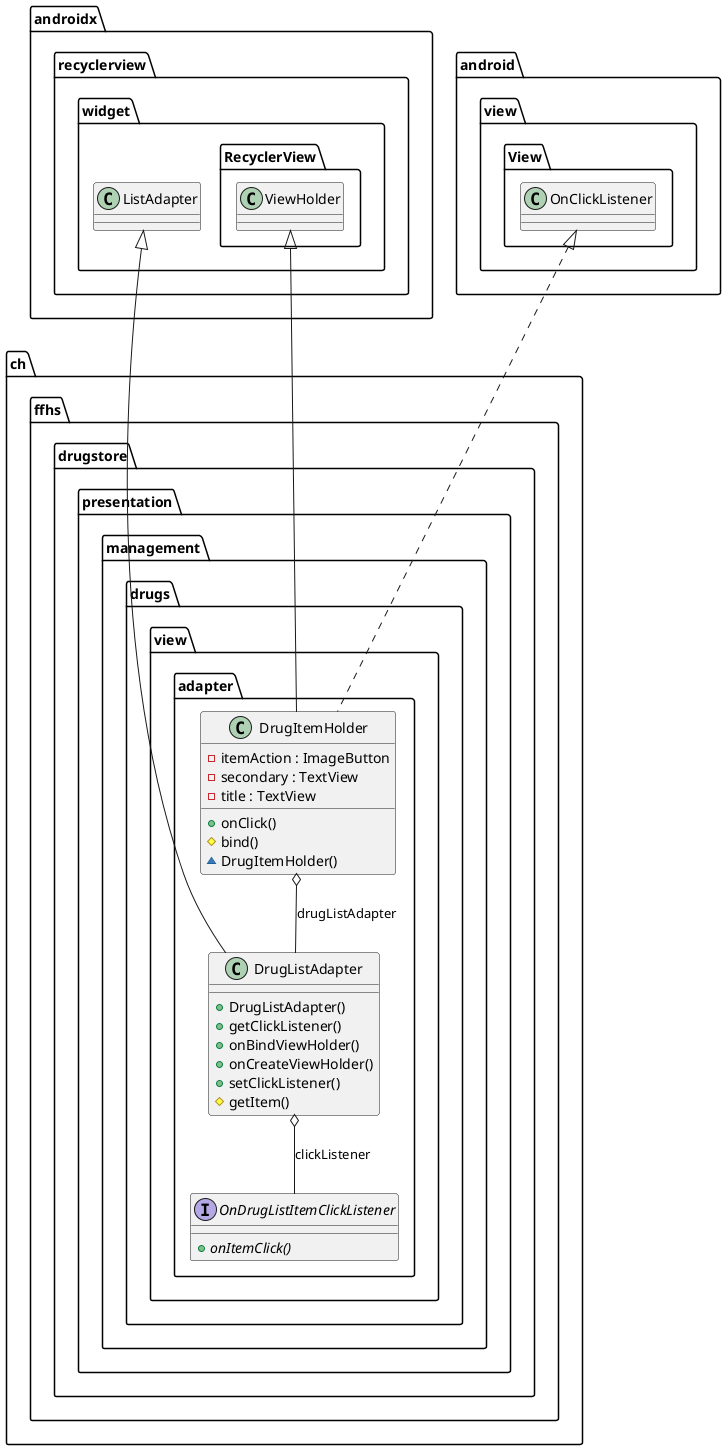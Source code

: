 @startuml

  namespace ch.ffhs.drugstore {
    namespace presentation {
      namespace management {
        namespace drugs.view {
          namespace adapter {
            class ch.ffhs.drugstore.presentation.management.drugs.view.adapter.DrugItemHolder {
                - itemAction : ImageButton
                - secondary : TextView
                - title : TextView
                + onClick()
                # bind()
                ~ DrugItemHolder()
            }
          }
        }
      }
    }
  }
  

  namespace ch.ffhs.drugstore {
    namespace presentation {
      namespace management {
        namespace drugs.view {
          namespace adapter {
            class ch.ffhs.drugstore.presentation.management.drugs.view.adapter.DrugListAdapter {
                + DrugListAdapter()
                + getClickListener()
                + onBindViewHolder()
                + onCreateViewHolder()
                + setClickListener()
                # getItem()
            }
          }
        }
      }
    }
  }
  

  namespace ch.ffhs.drugstore {
    namespace presentation {
      namespace management {
        namespace drugs.view {
          namespace adapter {
            interface ch.ffhs.drugstore.presentation.management.drugs.view.adapter.OnDrugListItemClickListener {
                {abstract} + onItemClick()
            }
          }
        }
      }
    }
  }
  

  ch.ffhs.drugstore.presentation.management.drugs.view.adapter.DrugItemHolder .up.|> android.view.View.OnClickListener
  ch.ffhs.drugstore.presentation.management.drugs.view.adapter.DrugItemHolder -up-|> androidx.recyclerview.widget.RecyclerView.ViewHolder
  ch.ffhs.drugstore.presentation.management.drugs.view.adapter.DrugItemHolder o-- ch.ffhs.drugstore.presentation.management.drugs.view.adapter.DrugListAdapter : drugListAdapter
  ch.ffhs.drugstore.presentation.management.drugs.view.adapter.DrugListAdapter -up-|> androidx.recyclerview.widget.ListAdapter
  ch.ffhs.drugstore.presentation.management.drugs.view.adapter.DrugListAdapter o-- ch.ffhs.drugstore.presentation.management.drugs.view.adapter.OnDrugListItemClickListener : clickListener

@enduml
